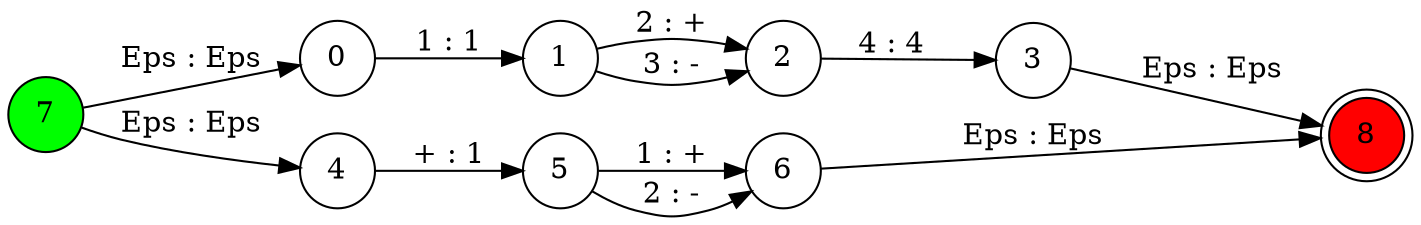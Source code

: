 digraph G {
rankdir = LR
node [shape = circle]
7[style=filled, fillcolor=green]
8[shape = doublecircle, style=filled, fillcolor=red]
{ rank=same; 7 }
{ rank=min; 7 }
{ rank=same; 8 }
{ rank=max; 8 }
0 -> 1 [label="1 : 1"]; 
1 -> 2 [label="2 : +"]; 
1 -> 2 [label="3 : -"]; 
2 -> 3 [label="4 : 4"]; 
3 -> 8 [label="Eps : Eps"]; 
4 -> 5 [label="+ : 1"]; 
5 -> 6 [label="1 : +"]; 
5 -> 6 [label="2 : -"]; 
6 -> 8 [label="Eps : Eps"]; 
7 -> 0 [label="Eps : Eps"]; 
7 -> 4 [label="Eps : Eps"]; 

}
